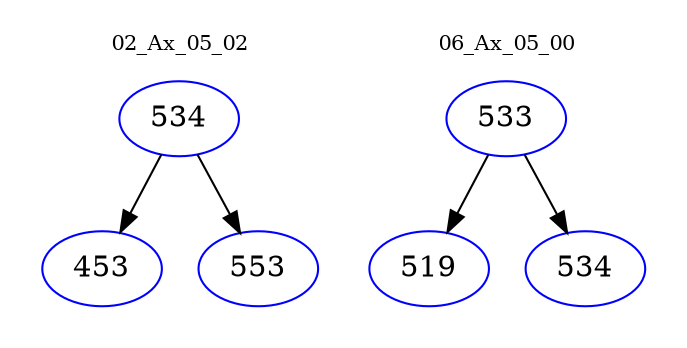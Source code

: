 digraph{
subgraph cluster_0 {
color = white
label = "02_Ax_05_02";
fontsize=10;
T0_534 [label="534", color="blue"]
T0_534 -> T0_453 [color="black"]
T0_453 [label="453", color="blue"]
T0_534 -> T0_553 [color="black"]
T0_553 [label="553", color="blue"]
}
subgraph cluster_1 {
color = white
label = "06_Ax_05_00";
fontsize=10;
T1_533 [label="533", color="blue"]
T1_533 -> T1_519 [color="black"]
T1_519 [label="519", color="blue"]
T1_533 -> T1_534 [color="black"]
T1_534 [label="534", color="blue"]
}
}
